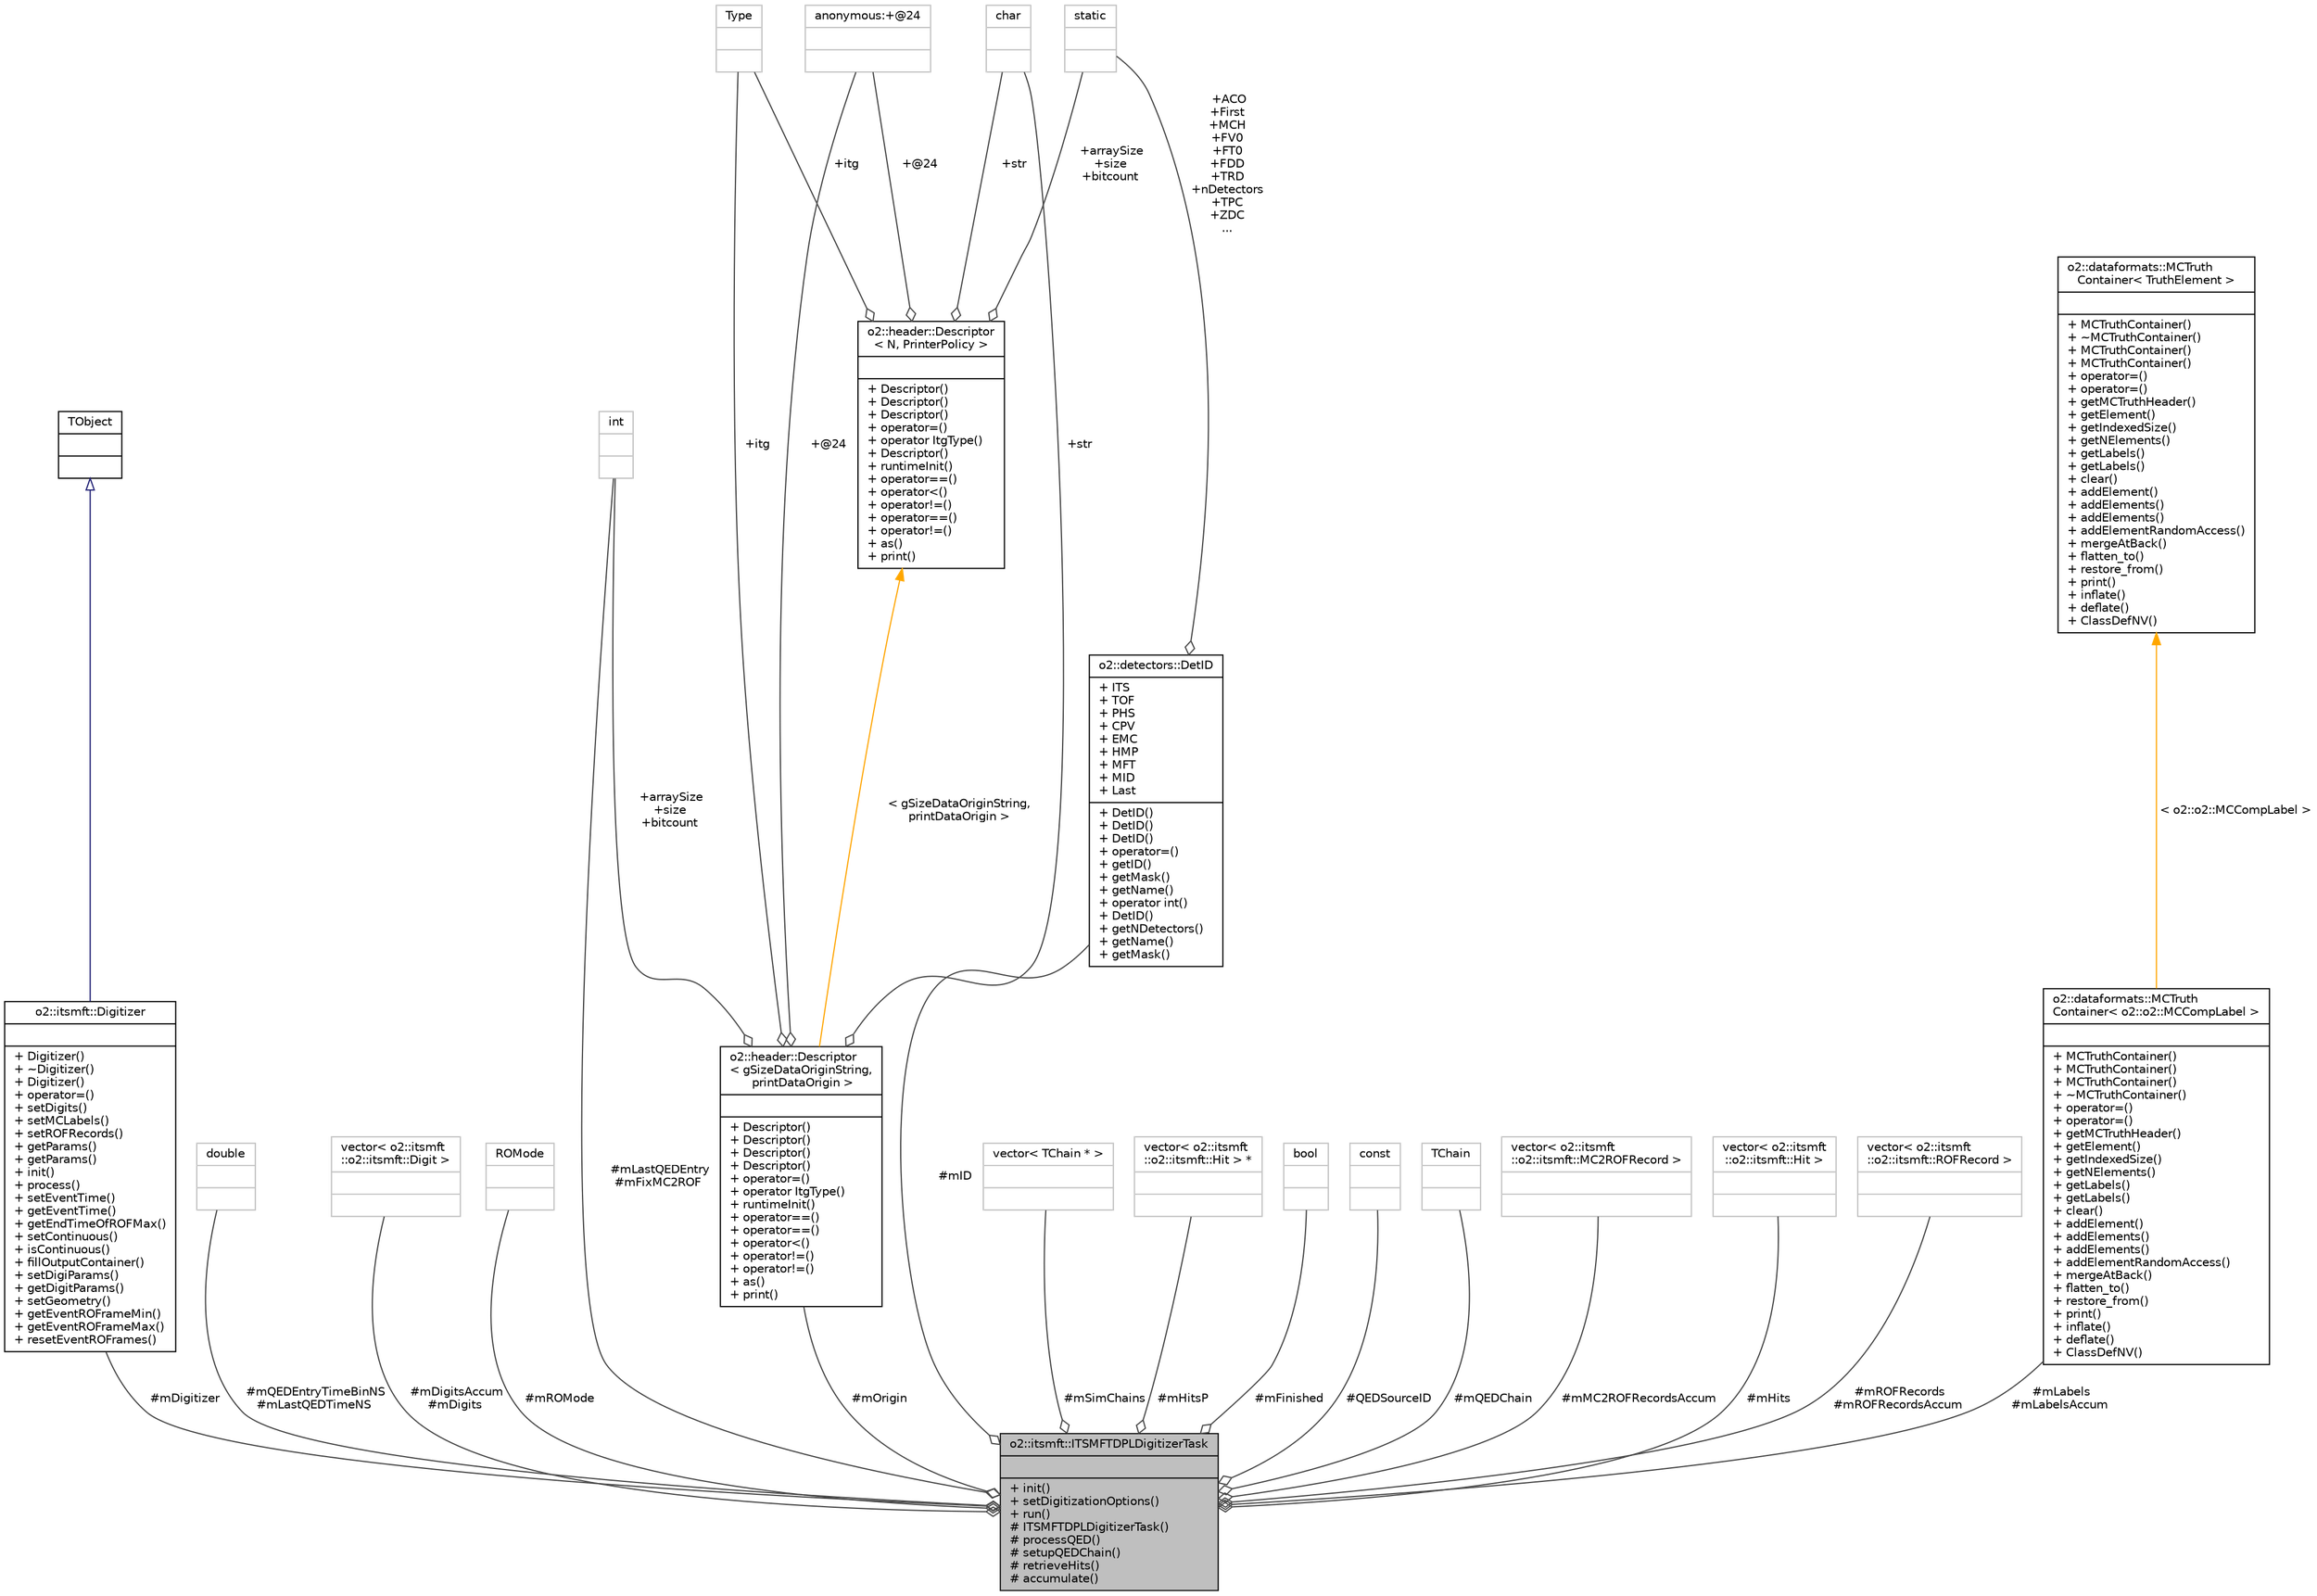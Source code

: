 digraph "o2::itsmft::ITSMFTDPLDigitizerTask"
{
 // INTERACTIVE_SVG=YES
  bgcolor="transparent";
  edge [fontname="Helvetica",fontsize="10",labelfontname="Helvetica",labelfontsize="10"];
  node [fontname="Helvetica",fontsize="10",shape=record];
  Node1 [label="{o2::itsmft::ITSMFTDPLDigitizerTask\n||+ init()\l+ setDigitizationOptions()\l+ run()\l# ITSMFTDPLDigitizerTask()\l# processQED()\l# setupQEDChain()\l# retrieveHits()\l# accumulate()\l}",height=0.2,width=0.4,color="black", fillcolor="grey75", style="filled", fontcolor="black"];
  Node2 -> Node1 [color="grey25",fontsize="10",style="solid",label=" #mDigitizer" ,arrowhead="odiamond",fontname="Helvetica"];
  Node2 [label="{o2::itsmft::Digitizer\n||+ Digitizer()\l+ ~Digitizer()\l+ Digitizer()\l+ operator=()\l+ setDigits()\l+ setMCLabels()\l+ setROFRecords()\l+ getParams()\l+ getParams()\l+ init()\l+ process()\l+ setEventTime()\l+ getEventTime()\l+ getEndTimeOfROFMax()\l+ setContinuous()\l+ isContinuous()\l+ fillOutputContainer()\l+ setDigiParams()\l+ getDigitParams()\l+ setGeometry()\l+ getEventROFrameMin()\l+ getEventROFrameMax()\l+ resetEventROFrames()\l}",height=0.2,width=0.4,color="black",URL="$d0/d77/classo2_1_1itsmft_1_1Digitizer.html"];
  Node3 -> Node2 [dir="back",color="midnightblue",fontsize="10",style="solid",arrowtail="onormal",fontname="Helvetica"];
  Node3 [label="{TObject\n||}",height=0.2,width=0.4,color="black",URL="$d5/d0f/classTObject.html"];
  Node4 -> Node1 [color="grey25",fontsize="10",style="solid",label=" #mQEDEntryTimeBinNS\n#mLastQEDTimeNS" ,arrowhead="odiamond",fontname="Helvetica"];
  Node4 [label="{double\n||}",height=0.2,width=0.4,color="grey75"];
  Node5 -> Node1 [color="grey25",fontsize="10",style="solid",label=" #mDigitsAccum\n#mDigits" ,arrowhead="odiamond",fontname="Helvetica"];
  Node5 [label="{vector\< o2::itsmft\l::o2::itsmft::Digit \>\n||}",height=0.2,width=0.4,color="grey75"];
  Node6 -> Node1 [color="grey25",fontsize="10",style="solid",label=" #mROMode" ,arrowhead="odiamond",fontname="Helvetica"];
  Node6 [label="{ROMode\n||}",height=0.2,width=0.4,color="grey75"];
  Node7 -> Node1 [color="grey25",fontsize="10",style="solid",label=" #mOrigin" ,arrowhead="odiamond",fontname="Helvetica"];
  Node7 [label="{o2::header::Descriptor\l\< gSizeDataOriginString,\l printDataOrigin \>\n||+ Descriptor()\l+ Descriptor()\l+ Descriptor()\l+ Descriptor()\l+ operator=()\l+ operator ItgType()\l+ runtimeInit()\l+ operator==()\l+ operator==()\l+ operator\<()\l+ operator!=()\l+ operator!=()\l+ as()\l+ print()\l}",height=0.2,width=0.4,color="black",URL="$d9/db3/structo2_1_1header_1_1Descriptor.html"];
  Node8 -> Node7 [color="grey25",fontsize="10",style="solid",label=" +itg" ,arrowhead="odiamond",fontname="Helvetica"];
  Node8 [label="{Type\n||}",height=0.2,width=0.4,color="grey75"];
  Node9 -> Node7 [color="grey25",fontsize="10",style="solid",label=" +str" ,arrowhead="odiamond",fontname="Helvetica"];
  Node9 [label="{char\n||}",height=0.2,width=0.4,color="grey75"];
  Node10 -> Node7 [color="grey25",fontsize="10",style="solid",label=" +arraySize\n+size\n+bitcount" ,arrowhead="odiamond",fontname="Helvetica"];
  Node10 [label="{int\n||}",height=0.2,width=0.4,color="grey75"];
  Node11 -> Node7 [color="grey25",fontsize="10",style="solid",label=" +@24" ,arrowhead="odiamond",fontname="Helvetica"];
  Node11 [label="{anonymous:+@24\n||}",height=0.2,width=0.4,color="grey75"];
  Node12 -> Node7 [dir="back",color="orange",fontsize="10",style="solid",label=" \< gSizeDataOriginString,\l printDataOrigin \>" ,fontname="Helvetica"];
  Node12 [label="{o2::header::Descriptor\l\< N, PrinterPolicy \>\n||+ Descriptor()\l+ Descriptor()\l+ Descriptor()\l+ operator=()\l+ operator ItgType()\l+ Descriptor()\l+ runtimeInit()\l+ operator==()\l+ operator\<()\l+ operator!=()\l+ operator==()\l+ operator!=()\l+ as()\l+ print()\l}",height=0.2,width=0.4,color="black",URL="$d9/db3/structo2_1_1header_1_1Descriptor.html"];
  Node8 -> Node12 [color="grey25",fontsize="10",style="solid",label=" +itg" ,arrowhead="odiamond",fontname="Helvetica"];
  Node9 -> Node12 [color="grey25",fontsize="10",style="solid",label=" +str" ,arrowhead="odiamond",fontname="Helvetica"];
  Node11 -> Node12 [color="grey25",fontsize="10",style="solid",label=" +@24" ,arrowhead="odiamond",fontname="Helvetica"];
  Node13 -> Node12 [color="grey25",fontsize="10",style="solid",label=" +arraySize\n+size\n+bitcount" ,arrowhead="odiamond",fontname="Helvetica"];
  Node13 [label="{static\n||}",height=0.2,width=0.4,color="grey75"];
  Node14 -> Node1 [color="grey25",fontsize="10",style="solid",label=" #mID" ,arrowhead="odiamond",fontname="Helvetica"];
  Node14 [label="{o2::detectors::DetID\n|+ ITS\l+ TOF\l+ PHS\l+ CPV\l+ EMC\l+ HMP\l+ MFT\l+ MID\l+ Last\l|+ DetID()\l+ DetID()\l+ DetID()\l+ operator=()\l+ getID()\l+ getMask()\l+ getName()\l+ operator int()\l+ DetID()\l+ getNDetectors()\l+ getName()\l+ getMask()\l}",height=0.2,width=0.4,color="black",URL="$d6/dd5/classo2_1_1detectors_1_1DetID.html",tooltip="Static class with identifiers, bitmasks and names for ALICE detectors. "];
  Node13 -> Node14 [color="grey25",fontsize="10",style="solid",label=" +ACO\n+First\n+MCH\n+FV0\n+FT0\n+FDD\n+TRD\n+nDetectors\n+TPC\n+ZDC\n..." ,arrowhead="odiamond",fontname="Helvetica"];
  Node15 -> Node1 [color="grey25",fontsize="10",style="solid",label=" #mSimChains" ,arrowhead="odiamond",fontname="Helvetica"];
  Node15 [label="{vector\< TChain * \>\n||}",height=0.2,width=0.4,color="grey75"];
  Node16 -> Node1 [color="grey25",fontsize="10",style="solid",label=" #mHitsP" ,arrowhead="odiamond",fontname="Helvetica"];
  Node16 [label="{vector\< o2::itsmft\l::o2::itsmft::Hit \> *\n||}",height=0.2,width=0.4,color="grey75"];
  Node10 -> Node1 [color="grey25",fontsize="10",style="solid",label=" #mLastQEDEntry\n#mFixMC2ROF" ,arrowhead="odiamond",fontname="Helvetica"];
  Node17 -> Node1 [color="grey25",fontsize="10",style="solid",label=" #mFinished" ,arrowhead="odiamond",fontname="Helvetica"];
  Node17 [label="{bool\n||}",height=0.2,width=0.4,color="grey75"];
  Node18 -> Node1 [color="grey25",fontsize="10",style="solid",label=" #QEDSourceID" ,arrowhead="odiamond",fontname="Helvetica"];
  Node18 [label="{const\n||}",height=0.2,width=0.4,color="grey75"];
  Node19 -> Node1 [color="grey25",fontsize="10",style="solid",label=" #mQEDChain" ,arrowhead="odiamond",fontname="Helvetica"];
  Node19 [label="{TChain\n||}",height=0.2,width=0.4,color="grey75"];
  Node20 -> Node1 [color="grey25",fontsize="10",style="solid",label=" #mMC2ROFRecordsAccum" ,arrowhead="odiamond",fontname="Helvetica"];
  Node20 [label="{vector\< o2::itsmft\l::o2::itsmft::MC2ROFRecord \>\n||}",height=0.2,width=0.4,color="grey75"];
  Node21 -> Node1 [color="grey25",fontsize="10",style="solid",label=" #mHits" ,arrowhead="odiamond",fontname="Helvetica"];
  Node21 [label="{vector\< o2::itsmft\l::o2::itsmft::Hit \>\n||}",height=0.2,width=0.4,color="grey75"];
  Node22 -> Node1 [color="grey25",fontsize="10",style="solid",label=" #mROFRecords\n#mROFRecordsAccum" ,arrowhead="odiamond",fontname="Helvetica"];
  Node22 [label="{vector\< o2::itsmft\l::o2::itsmft::ROFRecord \>\n||}",height=0.2,width=0.4,color="grey75"];
  Node23 -> Node1 [color="grey25",fontsize="10",style="solid",label=" #mLabels\n#mLabelsAccum" ,arrowhead="odiamond",fontname="Helvetica"];
  Node23 [label="{o2::dataformats::MCTruth\lContainer\< o2::o2::MCCompLabel \>\n||+ MCTruthContainer()\l+ MCTruthContainer()\l+ MCTruthContainer()\l+ ~MCTruthContainer()\l+ operator=()\l+ operator=()\l+ getMCTruthHeader()\l+ getElement()\l+ getIndexedSize()\l+ getNElements()\l+ getLabels()\l+ getLabels()\l+ clear()\l+ addElement()\l+ addElements()\l+ addElements()\l+ addElementRandomAccess()\l+ mergeAtBack()\l+ flatten_to()\l+ restore_from()\l+ print()\l+ inflate()\l+ deflate()\l+ ClassDefNV()\l}",height=0.2,width=0.4,color="black",URL="$dc/daa/classo2_1_1dataformats_1_1MCTruthContainer.html"];
  Node24 -> Node23 [dir="back",color="orange",fontsize="10",style="solid",label=" \< o2::o2::MCCompLabel \>" ,fontname="Helvetica"];
  Node24 [label="{o2::dataformats::MCTruth\lContainer\< TruthElement \>\n||+ MCTruthContainer()\l+ ~MCTruthContainer()\l+ MCTruthContainer()\l+ MCTruthContainer()\l+ operator=()\l+ operator=()\l+ getMCTruthHeader()\l+ getElement()\l+ getIndexedSize()\l+ getNElements()\l+ getLabels()\l+ getLabels()\l+ clear()\l+ addElement()\l+ addElements()\l+ addElements()\l+ addElementRandomAccess()\l+ mergeAtBack()\l+ flatten_to()\l+ restore_from()\l+ print()\l+ inflate()\l+ deflate()\l+ ClassDefNV()\l}",height=0.2,width=0.4,color="black",URL="$dc/daa/classo2_1_1dataformats_1_1MCTruthContainer.html",tooltip="A container to hold and manage MC truth information/labels. "];
}
